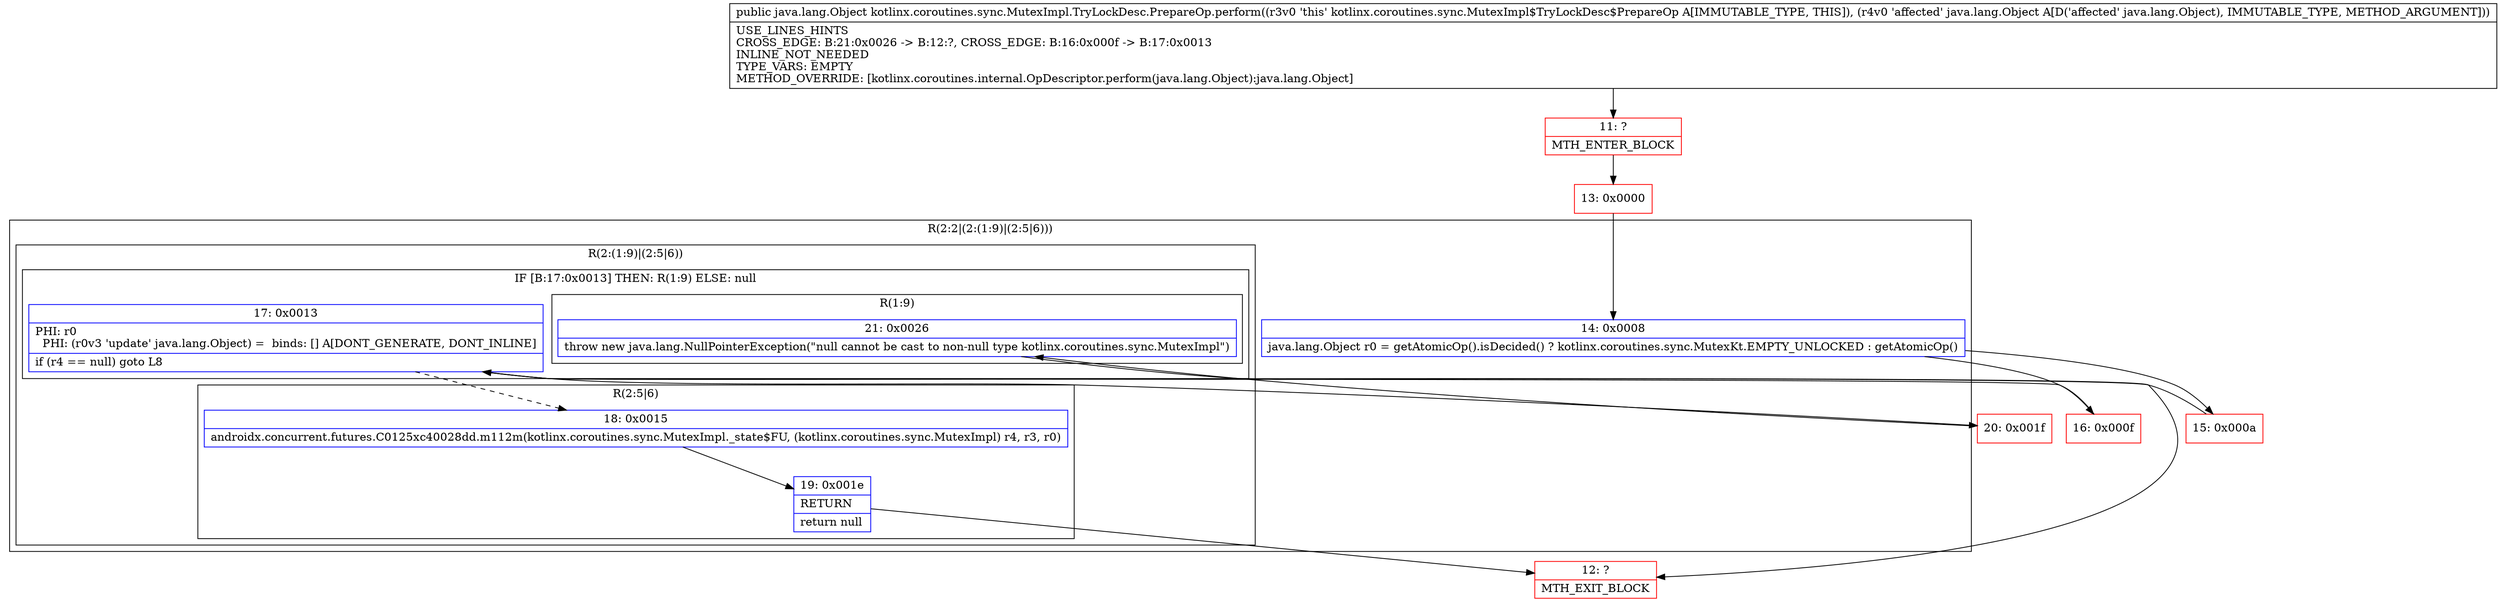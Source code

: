 digraph "CFG forkotlinx.coroutines.sync.MutexImpl.TryLockDesc.PrepareOp.perform(Ljava\/lang\/Object;)Ljava\/lang\/Object;" {
subgraph cluster_Region_1295720637 {
label = "R(2:2|(2:(1:9)|(2:5|6)))";
node [shape=record,color=blue];
Node_14 [shape=record,label="{14\:\ 0x0008|java.lang.Object r0 = getAtomicOp().isDecided() ? kotlinx.coroutines.sync.MutexKt.EMPTY_UNLOCKED : getAtomicOp()\l}"];
subgraph cluster_Region_967211522 {
label = "R(2:(1:9)|(2:5|6))";
node [shape=record,color=blue];
subgraph cluster_IfRegion_1627319082 {
label = "IF [B:17:0x0013] THEN: R(1:9) ELSE: null";
node [shape=record,color=blue];
Node_17 [shape=record,label="{17\:\ 0x0013|PHI: r0 \l  PHI: (r0v3 'update' java.lang.Object) =  binds: [] A[DONT_GENERATE, DONT_INLINE]\l|if (r4 == null) goto L8\l}"];
subgraph cluster_Region_607269075 {
label = "R(1:9)";
node [shape=record,color=blue];
Node_21 [shape=record,label="{21\:\ 0x0026|throw new java.lang.NullPointerException(\"null cannot be cast to non\-null type kotlinx.coroutines.sync.MutexImpl\")\l}"];
}
}
subgraph cluster_Region_867025487 {
label = "R(2:5|6)";
node [shape=record,color=blue];
Node_18 [shape=record,label="{18\:\ 0x0015|androidx.concurrent.futures.C0125xc40028dd.m112m(kotlinx.coroutines.sync.MutexImpl._state$FU, (kotlinx.coroutines.sync.MutexImpl) r4, r3, r0)\l}"];
Node_19 [shape=record,label="{19\:\ 0x001e|RETURN\l|return null\l}"];
}
}
}
Node_11 [shape=record,color=red,label="{11\:\ ?|MTH_ENTER_BLOCK\l}"];
Node_13 [shape=record,color=red,label="{13\:\ 0x0000}"];
Node_15 [shape=record,color=red,label="{15\:\ 0x000a}"];
Node_12 [shape=record,color=red,label="{12\:\ ?|MTH_EXIT_BLOCK\l}"];
Node_20 [shape=record,color=red,label="{20\:\ 0x001f}"];
Node_16 [shape=record,color=red,label="{16\:\ 0x000f}"];
MethodNode[shape=record,label="{public java.lang.Object kotlinx.coroutines.sync.MutexImpl.TryLockDesc.PrepareOp.perform((r3v0 'this' kotlinx.coroutines.sync.MutexImpl$TryLockDesc$PrepareOp A[IMMUTABLE_TYPE, THIS]), (r4v0 'affected' java.lang.Object A[D('affected' java.lang.Object), IMMUTABLE_TYPE, METHOD_ARGUMENT]))  | USE_LINES_HINTS\lCROSS_EDGE: B:21:0x0026 \-\> B:12:?, CROSS_EDGE: B:16:0x000f \-\> B:17:0x0013\lINLINE_NOT_NEEDED\lTYPE_VARS: EMPTY\lMETHOD_OVERRIDE: [kotlinx.coroutines.internal.OpDescriptor.perform(java.lang.Object):java.lang.Object]\l}"];
MethodNode -> Node_11;Node_14 -> Node_15;
Node_14 -> Node_16;
Node_17 -> Node_18[style=dashed];
Node_17 -> Node_20;
Node_21 -> Node_12;
Node_18 -> Node_19;
Node_19 -> Node_12;
Node_11 -> Node_13;
Node_13 -> Node_14;
Node_15 -> Node_17;
Node_20 -> Node_21;
Node_16 -> Node_17;
}

